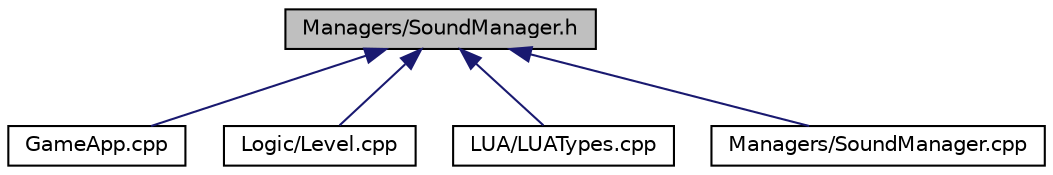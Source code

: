 digraph "Managers/SoundManager.h"
{
  edge [fontname="Helvetica",fontsize="10",labelfontname="Helvetica",labelfontsize="10"];
  node [fontname="Helvetica",fontsize="10",shape=record];
  Node1 [label="Managers/SoundManager.h",height=0.2,width=0.4,color="black", fillcolor="grey75", style="filled", fontcolor="black"];
  Node1 -> Node2 [dir="back",color="midnightblue",fontsize="10",style="solid"];
  Node2 [label="GameApp.cpp",height=0.2,width=0.4,color="black", fillcolor="white", style="filled",URL="$GameApp_8cpp.html"];
  Node1 -> Node3 [dir="back",color="midnightblue",fontsize="10",style="solid"];
  Node3 [label="Logic/Level.cpp",height=0.2,width=0.4,color="black", fillcolor="white", style="filled",URL="$Level_8cpp.html"];
  Node1 -> Node4 [dir="back",color="midnightblue",fontsize="10",style="solid"];
  Node4 [label="LUA/LUATypes.cpp",height=0.2,width=0.4,color="black", fillcolor="white", style="filled",URL="$LUATypes_8cpp.html"];
  Node1 -> Node5 [dir="back",color="midnightblue",fontsize="10",style="solid"];
  Node5 [label="Managers/SoundManager.cpp",height=0.2,width=0.4,color="black", fillcolor="white", style="filled",URL="$SoundManager_8cpp.html"];
}
